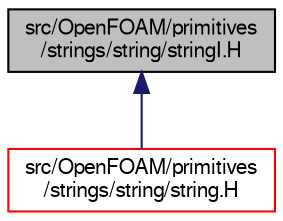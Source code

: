 digraph "src/OpenFOAM/primitives/strings/string/stringI.H"
{
  bgcolor="transparent";
  edge [fontname="FreeSans",fontsize="10",labelfontname="FreeSans",labelfontsize="10"];
  node [fontname="FreeSans",fontsize="10",shape=record];
  Node2 [label="src/OpenFOAM/primitives\l/strings/string/stringI.H",height=0.2,width=0.4,color="black", fillcolor="grey75", style="filled", fontcolor="black"];
  Node2 -> Node3 [dir="back",color="midnightblue",fontsize="10",style="solid",fontname="FreeSans"];
  Node3 [label="src/OpenFOAM/primitives\l/strings/string/string.H",height=0.2,width=0.4,color="red",URL="$a12638.html"];
}
